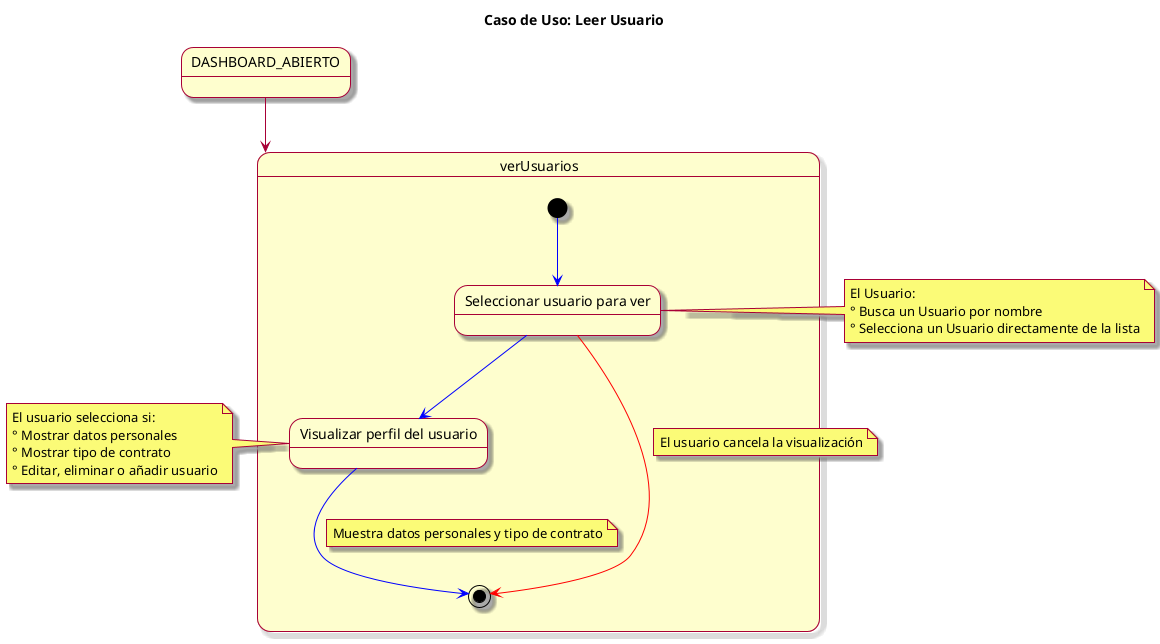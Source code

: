 @startuml
skin rose
title Caso de Uso: Leer Usuario

state DASHBOARD_ABIERTO

DASHBOARD_ABIERTO --> verUsuarios

state verUsuarios {
  [*] -[#blue]-> seleccionarUsuario
  state "Seleccionar usuario para ver" as seleccionarUsuario
  seleccionarUsuario -[#blue]-> visualizarPerfil
  state "Visualizar perfil del usuario" as visualizarPerfil
  visualizarPerfil -[#blue]-> [*]
  note on link: Muestra datos personales y tipo de contrato
  
  seleccionarUsuario -[#red]-> [*]
  note on link: El usuario cancela la visualización
}

note left of visualizarPerfil
  El usuario selecciona si:
  ° Mostrar datos personales
  ° Mostrar tipo de contrato
  ° Editar, eliminar o añadir usuario
end note

note left of seleccionarUsuario
  El Usuario:
  ° Busca un Usuario por nombre
  ° Selecciona un Usuario directamente de la lista
end note

@enduml
